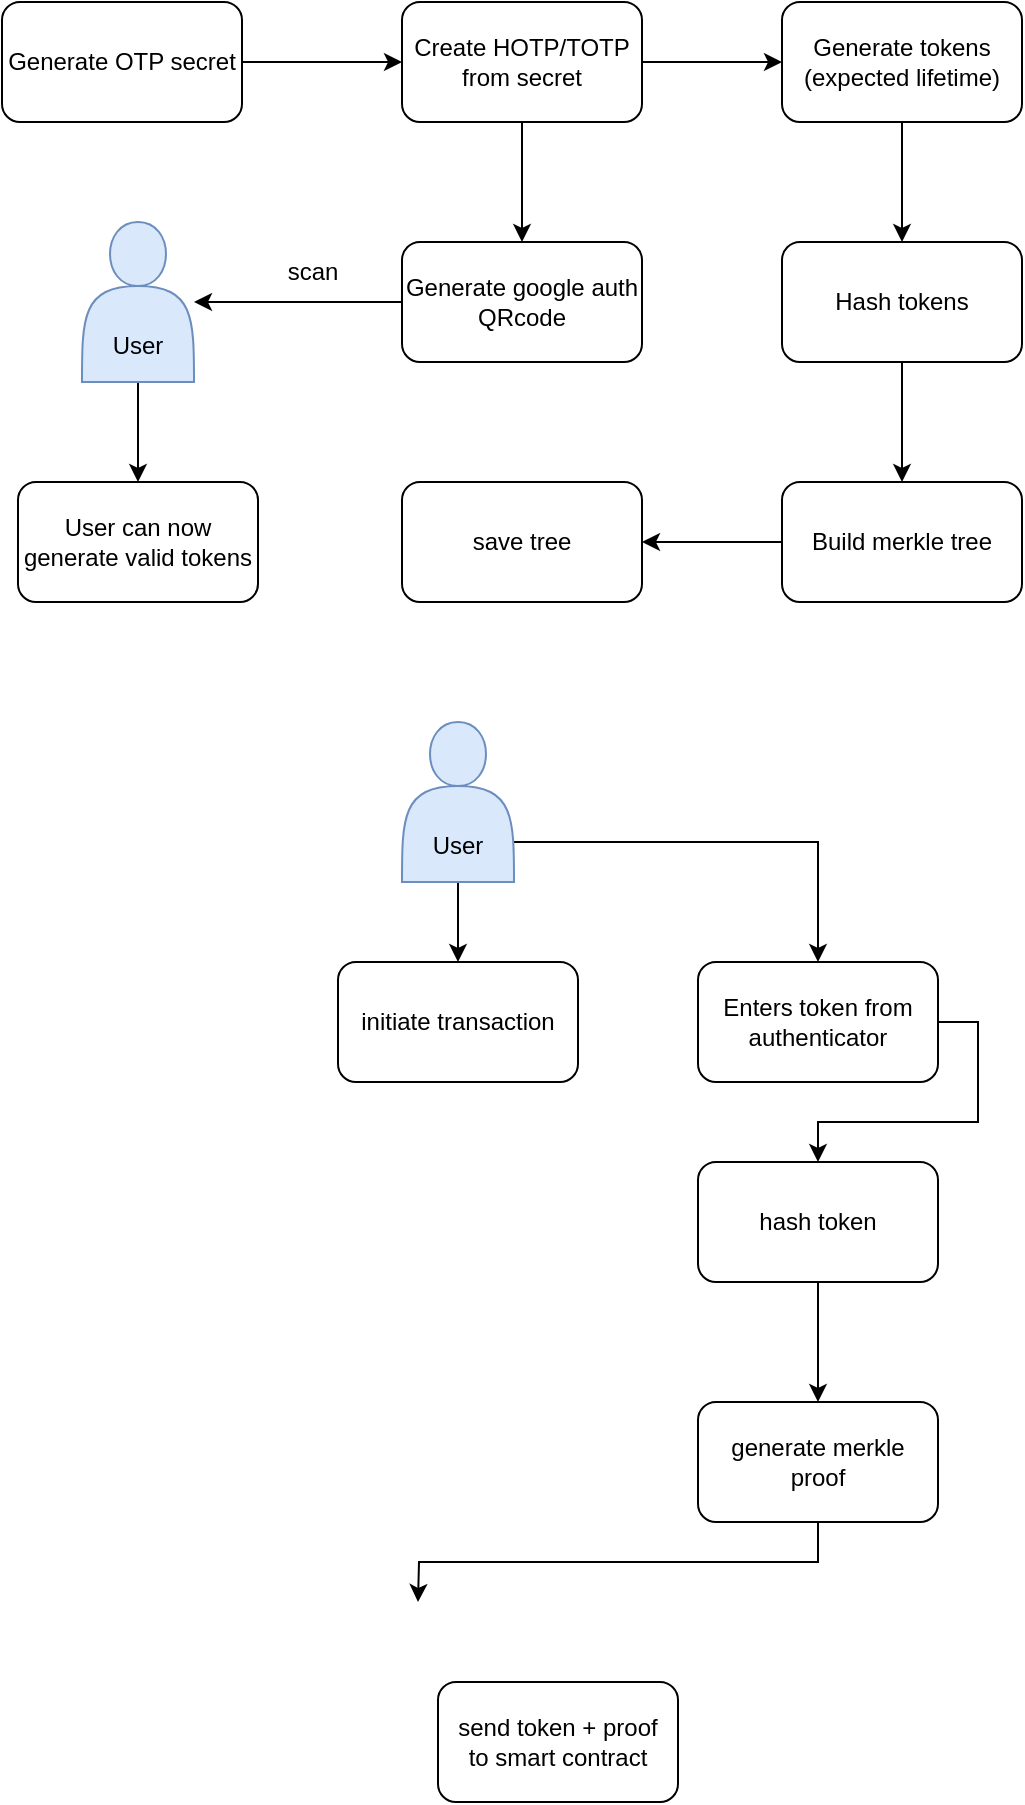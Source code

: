 <mxfile version="21.2.4" type="device">
  <diagram name="Page-1" id="HYTHdOVP3RB4q8BTICH5">
    <mxGraphModel dx="1434" dy="707" grid="1" gridSize="10" guides="1" tooltips="1" connect="1" arrows="1" fold="1" page="1" pageScale="1" pageWidth="827" pageHeight="1169" math="0" shadow="0">
      <root>
        <mxCell id="0" />
        <mxCell id="1" parent="0" />
        <mxCell id="b7E1i_k7DVVPzgVZERqm-27" style="edgeStyle=orthogonalEdgeStyle;rounded=0;orthogonalLoop=1;jettySize=auto;html=1;exitX=0.5;exitY=1;exitDx=0;exitDy=0;" edge="1" parent="1" source="b7E1i_k7DVVPzgVZERqm-2" target="b7E1i_k7DVVPzgVZERqm-26">
          <mxGeometry relative="1" as="geometry" />
        </mxCell>
        <mxCell id="b7E1i_k7DVVPzgVZERqm-2" value="&lt;br&gt;&lt;br&gt;&lt;br&gt;User" style="shape=actor;whiteSpace=wrap;html=1;fillColor=#dae8fc;strokeColor=#6c8ebf;" vertex="1" parent="1">
          <mxGeometry x="180" y="320" width="56" height="80" as="geometry" />
        </mxCell>
        <mxCell id="b7E1i_k7DVVPzgVZERqm-12" style="edgeStyle=orthogonalEdgeStyle;rounded=0;orthogonalLoop=1;jettySize=auto;html=1;exitX=1;exitY=0.5;exitDx=0;exitDy=0;entryX=0;entryY=0.5;entryDx=0;entryDy=0;" edge="1" parent="1" source="b7E1i_k7DVVPzgVZERqm-5" target="b7E1i_k7DVVPzgVZERqm-10">
          <mxGeometry relative="1" as="geometry" />
        </mxCell>
        <mxCell id="b7E1i_k7DVVPzgVZERqm-5" value="Generate OTP secret" style="rounded=1;whiteSpace=wrap;html=1;" vertex="1" parent="1">
          <mxGeometry x="140" y="210" width="120" height="60" as="geometry" />
        </mxCell>
        <mxCell id="b7E1i_k7DVVPzgVZERqm-15" style="edgeStyle=orthogonalEdgeStyle;rounded=0;orthogonalLoop=1;jettySize=auto;html=1;exitX=0.5;exitY=1;exitDx=0;exitDy=0;entryX=0.5;entryY=0;entryDx=0;entryDy=0;" edge="1" parent="1" source="b7E1i_k7DVVPzgVZERqm-8" target="b7E1i_k7DVVPzgVZERqm-14">
          <mxGeometry relative="1" as="geometry" />
        </mxCell>
        <mxCell id="b7E1i_k7DVVPzgVZERqm-8" value="Generate tokens&lt;br&gt;(expected lifetime)" style="rounded=1;whiteSpace=wrap;html=1;" vertex="1" parent="1">
          <mxGeometry x="530" y="210" width="120" height="60" as="geometry" />
        </mxCell>
        <mxCell id="b7E1i_k7DVVPzgVZERqm-13" style="edgeStyle=orthogonalEdgeStyle;rounded=0;orthogonalLoop=1;jettySize=auto;html=1;exitX=1;exitY=0.5;exitDx=0;exitDy=0;" edge="1" parent="1" source="b7E1i_k7DVVPzgVZERqm-10" target="b7E1i_k7DVVPzgVZERqm-8">
          <mxGeometry relative="1" as="geometry" />
        </mxCell>
        <mxCell id="b7E1i_k7DVVPzgVZERqm-19" style="edgeStyle=orthogonalEdgeStyle;rounded=0;orthogonalLoop=1;jettySize=auto;html=1;exitX=0.5;exitY=1;exitDx=0;exitDy=0;" edge="1" parent="1" source="b7E1i_k7DVVPzgVZERqm-10" target="b7E1i_k7DVVPzgVZERqm-20">
          <mxGeometry relative="1" as="geometry">
            <mxPoint x="400" y="330" as="targetPoint" />
          </mxGeometry>
        </mxCell>
        <mxCell id="b7E1i_k7DVVPzgVZERqm-10" value="Create HOTP/TOTP&lt;br&gt;from secret" style="rounded=1;whiteSpace=wrap;html=1;" vertex="1" parent="1">
          <mxGeometry x="340" y="210" width="120" height="60" as="geometry" />
        </mxCell>
        <mxCell id="b7E1i_k7DVVPzgVZERqm-18" style="edgeStyle=orthogonalEdgeStyle;rounded=0;orthogonalLoop=1;jettySize=auto;html=1;exitX=0.5;exitY=1;exitDx=0;exitDy=0;" edge="1" parent="1" source="b7E1i_k7DVVPzgVZERqm-14" target="b7E1i_k7DVVPzgVZERqm-17">
          <mxGeometry relative="1" as="geometry" />
        </mxCell>
        <mxCell id="b7E1i_k7DVVPzgVZERqm-14" value="Hash tokens" style="rounded=1;whiteSpace=wrap;html=1;" vertex="1" parent="1">
          <mxGeometry x="530" y="330" width="120" height="60" as="geometry" />
        </mxCell>
        <mxCell id="b7E1i_k7DVVPzgVZERqm-23" style="edgeStyle=orthogonalEdgeStyle;rounded=0;orthogonalLoop=1;jettySize=auto;html=1;exitX=0;exitY=0.5;exitDx=0;exitDy=0;entryX=1;entryY=0.5;entryDx=0;entryDy=0;" edge="1" parent="1" source="b7E1i_k7DVVPzgVZERqm-17" target="b7E1i_k7DVVPzgVZERqm-22">
          <mxGeometry relative="1" as="geometry" />
        </mxCell>
        <mxCell id="b7E1i_k7DVVPzgVZERqm-17" value="Build merkle tree" style="rounded=1;whiteSpace=wrap;html=1;" vertex="1" parent="1">
          <mxGeometry x="530" y="450" width="120" height="60" as="geometry" />
        </mxCell>
        <mxCell id="b7E1i_k7DVVPzgVZERqm-24" style="edgeStyle=orthogonalEdgeStyle;rounded=0;orthogonalLoop=1;jettySize=auto;html=1;exitX=0;exitY=0.5;exitDx=0;exitDy=0;" edge="1" parent="1" source="b7E1i_k7DVVPzgVZERqm-20" target="b7E1i_k7DVVPzgVZERqm-2">
          <mxGeometry relative="1" as="geometry" />
        </mxCell>
        <mxCell id="b7E1i_k7DVVPzgVZERqm-20" value="Generate google auth QRcode" style="rounded=1;whiteSpace=wrap;html=1;" vertex="1" parent="1">
          <mxGeometry x="340" y="330" width="120" height="60" as="geometry" />
        </mxCell>
        <mxCell id="b7E1i_k7DVVPzgVZERqm-22" value="save tree" style="rounded=1;whiteSpace=wrap;html=1;" vertex="1" parent="1">
          <mxGeometry x="340" y="450" width="120" height="60" as="geometry" />
        </mxCell>
        <mxCell id="b7E1i_k7DVVPzgVZERqm-25" value="scan" style="text;html=1;align=center;verticalAlign=middle;resizable=0;points=[];autosize=1;strokeColor=none;fillColor=none;" vertex="1" parent="1">
          <mxGeometry x="270" y="330" width="50" height="30" as="geometry" />
        </mxCell>
        <mxCell id="b7E1i_k7DVVPzgVZERqm-26" value="User can now generate valid tokens" style="rounded=1;whiteSpace=wrap;html=1;" vertex="1" parent="1">
          <mxGeometry x="148" y="450" width="120" height="60" as="geometry" />
        </mxCell>
        <mxCell id="b7E1i_k7DVVPzgVZERqm-38" style="edgeStyle=orthogonalEdgeStyle;rounded=0;orthogonalLoop=1;jettySize=auto;html=1;exitX=0.5;exitY=1;exitDx=0;exitDy=0;" edge="1" parent="1" source="b7E1i_k7DVVPzgVZERqm-28" target="b7E1i_k7DVVPzgVZERqm-37">
          <mxGeometry relative="1" as="geometry" />
        </mxCell>
        <mxCell id="b7E1i_k7DVVPzgVZERqm-39" style="edgeStyle=orthogonalEdgeStyle;rounded=0;orthogonalLoop=1;jettySize=auto;html=1;exitX=1;exitY=0.75;exitDx=0;exitDy=0;" edge="1" parent="1" source="b7E1i_k7DVVPzgVZERqm-28" target="b7E1i_k7DVVPzgVZERqm-30">
          <mxGeometry relative="1" as="geometry" />
        </mxCell>
        <mxCell id="b7E1i_k7DVVPzgVZERqm-28" value="&lt;br&gt;&lt;br&gt;&lt;br&gt;User" style="shape=actor;whiteSpace=wrap;html=1;fillColor=#dae8fc;strokeColor=#6c8ebf;" vertex="1" parent="1">
          <mxGeometry x="340" y="570" width="56" height="80" as="geometry" />
        </mxCell>
        <mxCell id="b7E1i_k7DVVPzgVZERqm-32" style="edgeStyle=orthogonalEdgeStyle;rounded=0;orthogonalLoop=1;jettySize=auto;html=1;exitX=1;exitY=0.5;exitDx=0;exitDy=0;" edge="1" parent="1" source="b7E1i_k7DVVPzgVZERqm-30" target="b7E1i_k7DVVPzgVZERqm-31">
          <mxGeometry relative="1" as="geometry" />
        </mxCell>
        <mxCell id="b7E1i_k7DVVPzgVZERqm-30" value="Enters token from authenticator" style="rounded=1;whiteSpace=wrap;html=1;" vertex="1" parent="1">
          <mxGeometry x="488" y="690" width="120" height="60" as="geometry" />
        </mxCell>
        <mxCell id="b7E1i_k7DVVPzgVZERqm-34" style="edgeStyle=orthogonalEdgeStyle;rounded=0;orthogonalLoop=1;jettySize=auto;html=1;exitX=0.5;exitY=1;exitDx=0;exitDy=0;" edge="1" parent="1" source="b7E1i_k7DVVPzgVZERqm-31" target="b7E1i_k7DVVPzgVZERqm-33">
          <mxGeometry relative="1" as="geometry" />
        </mxCell>
        <mxCell id="b7E1i_k7DVVPzgVZERqm-31" value="hash token" style="rounded=1;whiteSpace=wrap;html=1;" vertex="1" parent="1">
          <mxGeometry x="488" y="790" width="120" height="60" as="geometry" />
        </mxCell>
        <mxCell id="b7E1i_k7DVVPzgVZERqm-36" style="edgeStyle=orthogonalEdgeStyle;rounded=0;orthogonalLoop=1;jettySize=auto;html=1;exitX=0.5;exitY=1;exitDx=0;exitDy=0;" edge="1" parent="1" source="b7E1i_k7DVVPzgVZERqm-33">
          <mxGeometry relative="1" as="geometry">
            <mxPoint x="348" y="1010" as="targetPoint" />
          </mxGeometry>
        </mxCell>
        <mxCell id="b7E1i_k7DVVPzgVZERqm-33" value="generate merkle&lt;br&gt;proof" style="rounded=1;whiteSpace=wrap;html=1;" vertex="1" parent="1">
          <mxGeometry x="488" y="910" width="120" height="60" as="geometry" />
        </mxCell>
        <mxCell id="b7E1i_k7DVVPzgVZERqm-35" value="send token + proof&lt;br&gt;to smart contract" style="rounded=1;whiteSpace=wrap;html=1;" vertex="1" parent="1">
          <mxGeometry x="358" y="1050" width="120" height="60" as="geometry" />
        </mxCell>
        <mxCell id="b7E1i_k7DVVPzgVZERqm-37" value="initiate transaction" style="rounded=1;whiteSpace=wrap;html=1;" vertex="1" parent="1">
          <mxGeometry x="308" y="690" width="120" height="60" as="geometry" />
        </mxCell>
      </root>
    </mxGraphModel>
  </diagram>
</mxfile>
